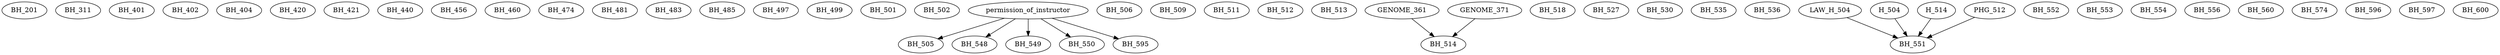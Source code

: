 digraph G {
    BH_201;
    BH_311;
    BH_401;
    BH_402;
    BH_404;
    BH_420;
    BH_421;
    BH_440;
    BH_456;
    BH_460;
    BH_474;
    BH_481;
    BH_483;
    BH_485;
    BH_497;
    BH_499;
    BH_501;
    BH_502;
    edge [color=black];
    permission_of_instructor -> BH_505;
    BH_506;
    BH_509;
    BH_511;
    BH_512;
    BH_513;
    edge [color=black];
    GENOME_361 -> BH_514;
    GENOME_371 -> BH_514;
    BH_518;
    BH_527;
    BH_530;
    BH_535;
    BH_536;
    edge [color=black];
    permission_of_instructor -> BH_548;
    edge [color=black];
    permission_of_instructor -> BH_549;
    edge [color=black];
    permission_of_instructor -> BH_550;
    edge [color=black];
    LAW_H_504 -> BH_551;
    H_504 -> BH_551;
    H_514 -> BH_551;
    PHG_512 -> BH_551;
    BH_552;
    BH_553;
    BH_554;
    BH_556;
    BH_560;
    BH_574;
    edge [color=black];
    permission_of_instructor -> BH_595;
    BH_596;
    BH_597;
    BH_600;
}
